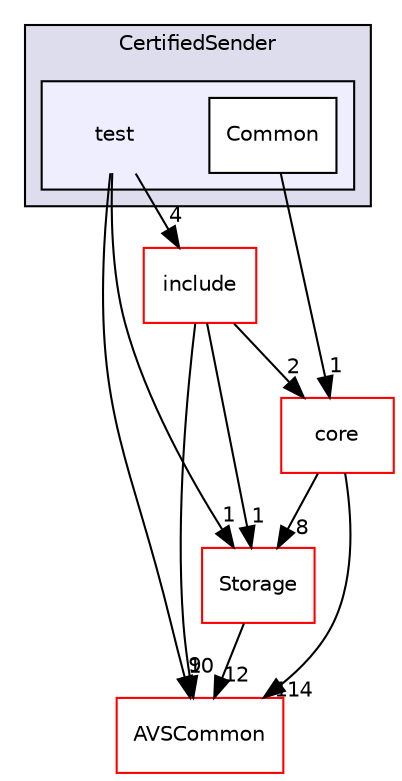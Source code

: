 digraph "/workplace/avs-device-sdk/CertifiedSender/test" {
  compound=true
  node [ fontsize="10", fontname="Helvetica"];
  edge [ labelfontsize="10", labelfontname="Helvetica"];
  subgraph clusterdir_cf27311ab9f4263eef70b28364b95692 {
    graph [ bgcolor="#ddddee", pencolor="black", label="CertifiedSender" fontname="Helvetica", fontsize="10", URL="dir_cf27311ab9f4263eef70b28364b95692.html"]
  subgraph clusterdir_be5a11bd5c2a763fc71cf92655c6a690 {
    graph [ bgcolor="#eeeeff", pencolor="black", label="" URL="dir_be5a11bd5c2a763fc71cf92655c6a690.html"];
    dir_be5a11bd5c2a763fc71cf92655c6a690 [shape=plaintext label="test"];
    dir_a1b439d2764525912f01475582dd3be8 [shape=box label="Common" color="black" fillcolor="white" style="filled" URL="dir_a1b439d2764525912f01475582dd3be8.html"];
  }
  }
  dir_d29c5f5a2915d6c5388c9daae4f109c7 [shape=box label="Storage" fillcolor="white" style="filled" color="red" URL="dir_d29c5f5a2915d6c5388c9daae4f109c7.html"];
  dir_13e65effb2bde530b17b3d5eefcd0266 [shape=box label="AVSCommon" fillcolor="white" style="filled" color="red" URL="dir_13e65effb2bde530b17b3d5eefcd0266.html"];
  dir_4270bfced15e0e73154b13468c7c9ad9 [shape=box label="core" fillcolor="white" style="filled" color="red" URL="dir_4270bfced15e0e73154b13468c7c9ad9.html"];
  dir_6df96b283d40d46690d3b0ae2a388197 [shape=box label="include" fillcolor="white" style="filled" color="red" URL="dir_6df96b283d40d46690d3b0ae2a388197.html"];
  dir_be5a11bd5c2a763fc71cf92655c6a690->dir_d29c5f5a2915d6c5388c9daae4f109c7 [headlabel="1", labeldistance=1.5 headhref="dir_000521_000784.html"];
  dir_be5a11bd5c2a763fc71cf92655c6a690->dir_13e65effb2bde530b17b3d5eefcd0266 [headlabel="9", labeldistance=1.5 headhref="dir_000521_000017.html"];
  dir_be5a11bd5c2a763fc71cf92655c6a690->dir_6df96b283d40d46690d3b0ae2a388197 [headlabel="4", labeldistance=1.5 headhref="dir_000521_000518.html"];
  dir_d29c5f5a2915d6c5388c9daae4f109c7->dir_13e65effb2bde530b17b3d5eefcd0266 [headlabel="12", labeldistance=1.5 headhref="dir_000784_000017.html"];
  dir_4270bfced15e0e73154b13468c7c9ad9->dir_d29c5f5a2915d6c5388c9daae4f109c7 [headlabel="8", labeldistance=1.5 headhref="dir_000528_000784.html"];
  dir_4270bfced15e0e73154b13468c7c9ad9->dir_13e65effb2bde530b17b3d5eefcd0266 [headlabel="114", labeldistance=1.5 headhref="dir_000528_000017.html"];
  dir_6df96b283d40d46690d3b0ae2a388197->dir_d29c5f5a2915d6c5388c9daae4f109c7 [headlabel="1", labeldistance=1.5 headhref="dir_000518_000784.html"];
  dir_6df96b283d40d46690d3b0ae2a388197->dir_13e65effb2bde530b17b3d5eefcd0266 [headlabel="10", labeldistance=1.5 headhref="dir_000518_000017.html"];
  dir_6df96b283d40d46690d3b0ae2a388197->dir_4270bfced15e0e73154b13468c7c9ad9 [headlabel="2", labeldistance=1.5 headhref="dir_000518_000528.html"];
  dir_a1b439d2764525912f01475582dd3be8->dir_4270bfced15e0e73154b13468c7c9ad9 [headlabel="1", labeldistance=1.5 headhref="dir_000522_000528.html"];
}
